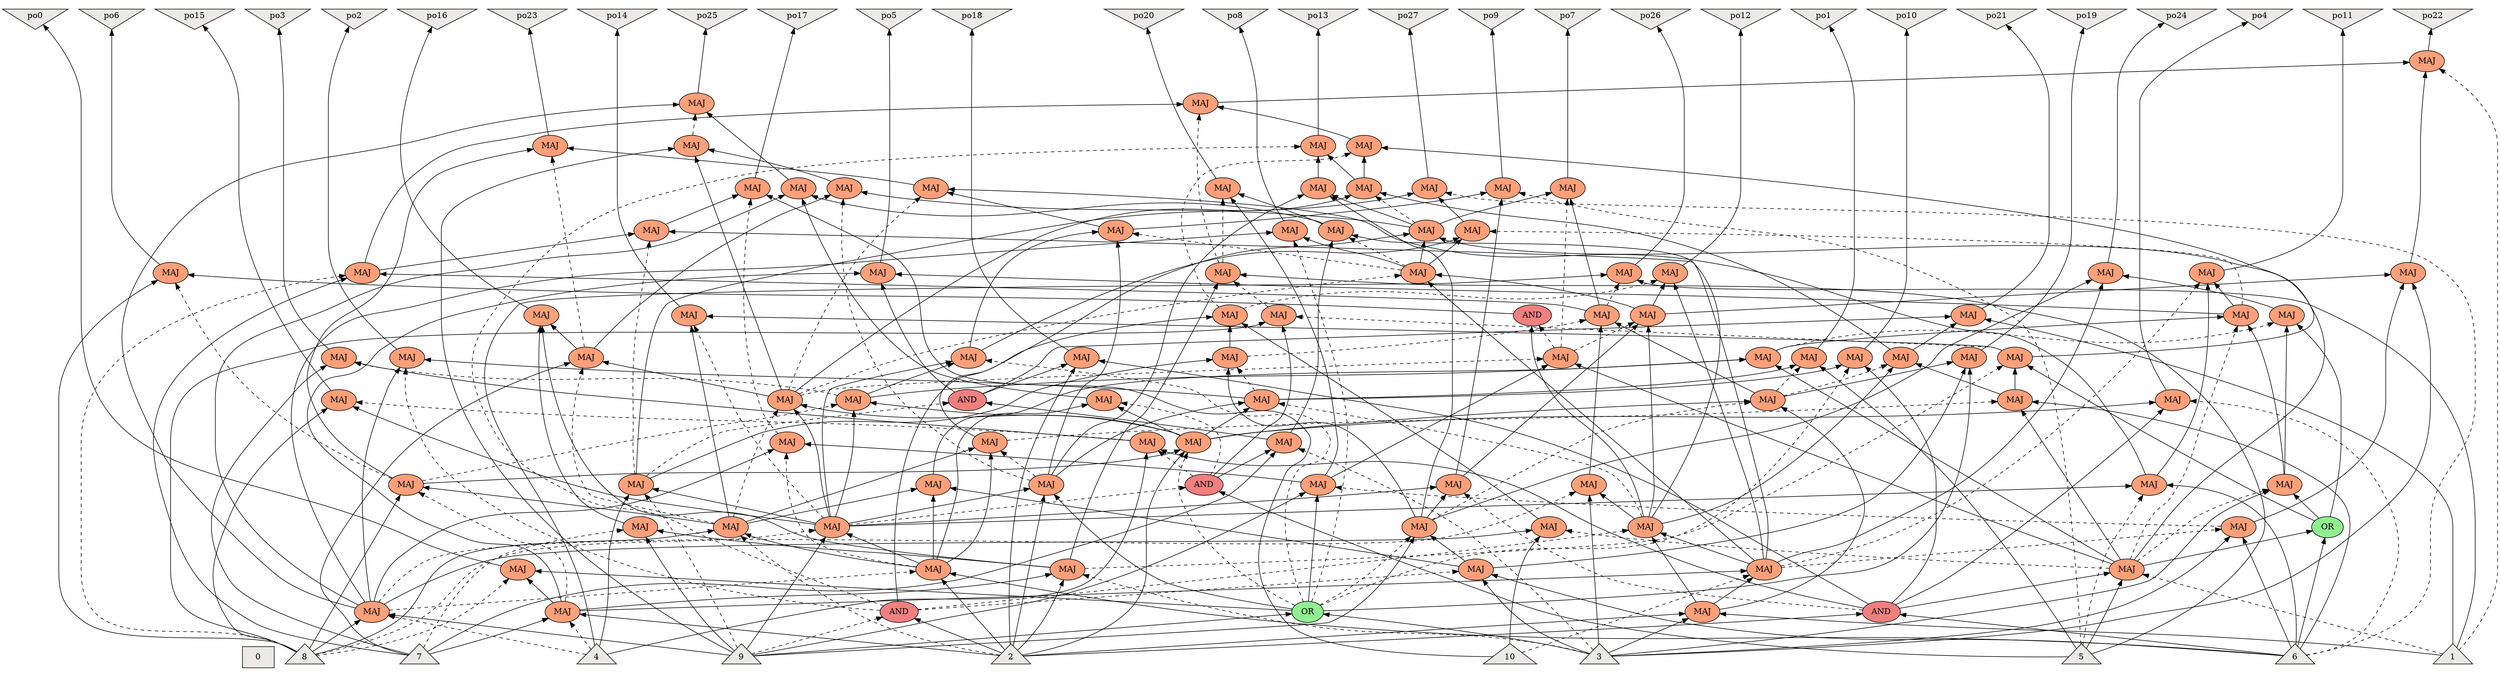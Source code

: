 digraph {
rankdir=BT;
0 [label="0",shape=box,style=filled,fillcolor=snow2]
1 [label="1",shape=triangle,style=filled,fillcolor=snow2]
2 [label="2",shape=triangle,style=filled,fillcolor=snow2]
3 [label="3",shape=triangle,style=filled,fillcolor=snow2]
4 [label="4",shape=triangle,style=filled,fillcolor=snow2]
5 [label="5",shape=triangle,style=filled,fillcolor=snow2]
6 [label="6",shape=triangle,style=filled,fillcolor=snow2]
7 [label="7",shape=triangle,style=filled,fillcolor=snow2]
8 [label="8",shape=triangle,style=filled,fillcolor=snow2]
9 [label="9",shape=triangle,style=filled,fillcolor=snow2]
10 [label="10",shape=triangle,style=filled,fillcolor=snow2]
11 [label="MAJ",shape=ellipse,style=filled,fillcolor=lightsalmon]
12 [label="OR",shape=ellipse,style=filled,fillcolor=palegreen2]
13 [label="MAJ",shape=ellipse,style=filled,fillcolor=lightsalmon]
14 [label="MAJ",shape=ellipse,style=filled,fillcolor=lightsalmon]
15 [label="MAJ",shape=ellipse,style=filled,fillcolor=lightsalmon]
16 [label="MAJ",shape=ellipse,style=filled,fillcolor=lightsalmon]
17 [label="MAJ",shape=ellipse,style=filled,fillcolor=lightsalmon]
18 [label="MAJ",shape=ellipse,style=filled,fillcolor=lightsalmon]
19 [label="MAJ",shape=ellipse,style=filled,fillcolor=lightsalmon]
20 [label="MAJ",shape=ellipse,style=filled,fillcolor=lightsalmon]
21 [label="AND",shape=ellipse,style=filled,fillcolor=lightcoral]
22 [label="MAJ",shape=ellipse,style=filled,fillcolor=lightsalmon]
23 [label="MAJ",shape=ellipse,style=filled,fillcolor=lightsalmon]
24 [label="MAJ",shape=ellipse,style=filled,fillcolor=lightsalmon]
25 [label="MAJ",shape=ellipse,style=filled,fillcolor=lightsalmon]
26 [label="MAJ",shape=ellipse,style=filled,fillcolor=lightsalmon]
27 [label="MAJ",shape=ellipse,style=filled,fillcolor=lightsalmon]
28 [label="MAJ",shape=ellipse,style=filled,fillcolor=lightsalmon]
29 [label="MAJ",shape=ellipse,style=filled,fillcolor=lightsalmon]
30 [label="MAJ",shape=ellipse,style=filled,fillcolor=lightsalmon]
31 [label="MAJ",shape=ellipse,style=filled,fillcolor=lightsalmon]
32 [label="AND",shape=ellipse,style=filled,fillcolor=lightcoral]
33 [label="AND",shape=ellipse,style=filled,fillcolor=lightcoral]
34 [label="MAJ",shape=ellipse,style=filled,fillcolor=lightsalmon]
35 [label="MAJ",shape=ellipse,style=filled,fillcolor=lightsalmon]
36 [label="MAJ",shape=ellipse,style=filled,fillcolor=lightsalmon]
37 [label="MAJ",shape=ellipse,style=filled,fillcolor=lightsalmon]
38 [label="MAJ",shape=ellipse,style=filled,fillcolor=lightsalmon]
39 [label="AND",shape=ellipse,style=filled,fillcolor=lightcoral]
40 [label="MAJ",shape=ellipse,style=filled,fillcolor=lightsalmon]
41 [label="MAJ",shape=ellipse,style=filled,fillcolor=lightsalmon]
42 [label="MAJ",shape=ellipse,style=filled,fillcolor=lightsalmon]
43 [label="OR",shape=ellipse,style=filled,fillcolor=palegreen2]
44 [label="MAJ",shape=ellipse,style=filled,fillcolor=lightsalmon]
45 [label="MAJ",shape=ellipse,style=filled,fillcolor=lightsalmon]
46 [label="MAJ",shape=ellipse,style=filled,fillcolor=lightsalmon]
47 [label="MAJ",shape=ellipse,style=filled,fillcolor=lightsalmon]
48 [label="MAJ",shape=ellipse,style=filled,fillcolor=lightsalmon]
49 [label="MAJ",shape=ellipse,style=filled,fillcolor=lightsalmon]
50 [label="MAJ",shape=ellipse,style=filled,fillcolor=lightsalmon]
51 [label="AND",shape=ellipse,style=filled,fillcolor=lightcoral]
52 [label="MAJ",shape=ellipse,style=filled,fillcolor=lightsalmon]
53 [label="MAJ",shape=ellipse,style=filled,fillcolor=lightsalmon]
54 [label="MAJ",shape=ellipse,style=filled,fillcolor=lightsalmon]
55 [label="MAJ",shape=ellipse,style=filled,fillcolor=lightsalmon]
56 [label="MAJ",shape=ellipse,style=filled,fillcolor=lightsalmon]
57 [label="MAJ",shape=ellipse,style=filled,fillcolor=lightsalmon]
58 [label="MAJ",shape=ellipse,style=filled,fillcolor=lightsalmon]
59 [label="MAJ",shape=ellipse,style=filled,fillcolor=lightsalmon]
60 [label="MAJ",shape=ellipse,style=filled,fillcolor=lightsalmon]
61 [label="MAJ",shape=ellipse,style=filled,fillcolor=lightsalmon]
62 [label="MAJ",shape=ellipse,style=filled,fillcolor=lightsalmon]
63 [label="MAJ",shape=ellipse,style=filled,fillcolor=lightsalmon]
64 [label="MAJ",shape=ellipse,style=filled,fillcolor=lightsalmon]
65 [label="MAJ",shape=ellipse,style=filled,fillcolor=lightsalmon]
66 [label="MAJ",shape=ellipse,style=filled,fillcolor=lightsalmon]
67 [label="MAJ",shape=ellipse,style=filled,fillcolor=lightsalmon]
68 [label="MAJ",shape=ellipse,style=filled,fillcolor=lightsalmon]
69 [label="MAJ",shape=ellipse,style=filled,fillcolor=lightsalmon]
70 [label="MAJ",shape=ellipse,style=filled,fillcolor=lightsalmon]
71 [label="MAJ",shape=ellipse,style=filled,fillcolor=lightsalmon]
72 [label="MAJ",shape=ellipse,style=filled,fillcolor=lightsalmon]
73 [label="MAJ",shape=ellipse,style=filled,fillcolor=lightsalmon]
74 [label="MAJ",shape=ellipse,style=filled,fillcolor=lightsalmon]
75 [label="MAJ",shape=ellipse,style=filled,fillcolor=lightsalmon]
76 [label="MAJ",shape=ellipse,style=filled,fillcolor=lightsalmon]
77 [label="MAJ",shape=ellipse,style=filled,fillcolor=lightsalmon]
78 [label="MAJ",shape=ellipse,style=filled,fillcolor=lightsalmon]
79 [label="MAJ",shape=ellipse,style=filled,fillcolor=lightsalmon]
80 [label="MAJ",shape=ellipse,style=filled,fillcolor=lightsalmon]
81 [label="MAJ",shape=ellipse,style=filled,fillcolor=lightsalmon]
82 [label="MAJ",shape=ellipse,style=filled,fillcolor=lightsalmon]
83 [label="MAJ",shape=ellipse,style=filled,fillcolor=lightsalmon]
84 [label="MAJ",shape=ellipse,style=filled,fillcolor=lightsalmon]
85 [label="MAJ",shape=ellipse,style=filled,fillcolor=lightsalmon]
86 [label="MAJ",shape=ellipse,style=filled,fillcolor=lightsalmon]
87 [label="MAJ",shape=ellipse,style=filled,fillcolor=lightsalmon]
88 [label="MAJ",shape=ellipse,style=filled,fillcolor=lightsalmon]
89 [label="MAJ",shape=ellipse,style=filled,fillcolor=lightsalmon]
90 [label="MAJ",shape=ellipse,style=filled,fillcolor=lightsalmon]
91 [label="MAJ",shape=ellipse,style=filled,fillcolor=lightsalmon]
92 [label="MAJ",shape=ellipse,style=filled,fillcolor=lightsalmon]
93 [label="MAJ",shape=ellipse,style=filled,fillcolor=lightsalmon]
94 [label="MAJ",shape=ellipse,style=filled,fillcolor=lightsalmon]
95 [label="MAJ",shape=ellipse,style=filled,fillcolor=lightsalmon]
96 [label="MAJ",shape=ellipse,style=filled,fillcolor=lightsalmon]
97 [label="MAJ",shape=ellipse,style=filled,fillcolor=lightsalmon]
98 [label="MAJ",shape=ellipse,style=filled,fillcolor=lightsalmon]
99 [label="MAJ",shape=ellipse,style=filled,fillcolor=lightsalmon]
100 [label="MAJ",shape=ellipse,style=filled,fillcolor=lightsalmon]
101 [label="MAJ",shape=ellipse,style=filled,fillcolor=lightsalmon]
102 [label="MAJ",shape=ellipse,style=filled,fillcolor=lightsalmon]
103 [label="MAJ",shape=ellipse,style=filled,fillcolor=lightsalmon]
104 [label="MAJ",shape=ellipse,style=filled,fillcolor=lightsalmon]
105 [label="MAJ",shape=ellipse,style=filled,fillcolor=lightsalmon]
106 [label="MAJ",shape=ellipse,style=filled,fillcolor=lightsalmon]
107 [label="MAJ",shape=ellipse,style=filled,fillcolor=lightsalmon]
108 [label="MAJ",shape=ellipse,style=filled,fillcolor=lightsalmon]
109 [label="MAJ",shape=ellipse,style=filled,fillcolor=lightsalmon]
110 [label="MAJ",shape=ellipse,style=filled,fillcolor=lightsalmon]
po0 [shape=invtriangle,style=filled,fillcolor=snow2]
po1 [shape=invtriangle,style=filled,fillcolor=snow2]
po2 [shape=invtriangle,style=filled,fillcolor=snow2]
po3 [shape=invtriangle,style=filled,fillcolor=snow2]
po4 [shape=invtriangle,style=filled,fillcolor=snow2]
po5 [shape=invtriangle,style=filled,fillcolor=snow2]
po6 [shape=invtriangle,style=filled,fillcolor=snow2]
po7 [shape=invtriangle,style=filled,fillcolor=snow2]
po8 [shape=invtriangle,style=filled,fillcolor=snow2]
po9 [shape=invtriangle,style=filled,fillcolor=snow2]
po10 [shape=invtriangle,style=filled,fillcolor=snow2]
po11 [shape=invtriangle,style=filled,fillcolor=snow2]
po12 [shape=invtriangle,style=filled,fillcolor=snow2]
po13 [shape=invtriangle,style=filled,fillcolor=snow2]
po14 [shape=invtriangle,style=filled,fillcolor=snow2]
po15 [shape=invtriangle,style=filled,fillcolor=snow2]
po16 [shape=invtriangle,style=filled,fillcolor=snow2]
po17 [shape=invtriangle,style=filled,fillcolor=snow2]
po18 [shape=invtriangle,style=filled,fillcolor=snow2]
po19 [shape=invtriangle,style=filled,fillcolor=snow2]
po20 [shape=invtriangle,style=filled,fillcolor=snow2]
po21 [shape=invtriangle,style=filled,fillcolor=snow2]
po22 [shape=invtriangle,style=filled,fillcolor=snow2]
po23 [shape=invtriangle,style=filled,fillcolor=snow2]
po24 [shape=invtriangle,style=filled,fillcolor=snow2]
po25 [shape=invtriangle,style=filled,fillcolor=snow2]
po26 [shape=invtriangle,style=filled,fillcolor=snow2]
po27 [shape=invtriangle,style=filled,fillcolor=snow2]
2 -> 11 [style=solid]
4 -> 11 [style=dashed]
7 -> 11 [style=solid]
3 -> 12 [style=solid]
9 -> 12 [style=solid]
8 -> 13 [style=dashed]
11 -> 13 [style=solid]
12 -> 13 [style=solid]
4 -> 14 [style=dashed]
8 -> 14 [style=solid]
9 -> 14 [style=solid]
2 -> 15 [style=solid]
6 -> 15 [style=solid]
14 -> 15 [style=dashed]
2 -> 16 [style=dashed]
8 -> 16 [style=solid]
15 -> 16 [style=solid]
8 -> 17 [style=solid]
11 -> 17 [style=dashed]
16 -> 17 [style=solid]
2 -> 18 [style=solid]
12 -> 18 [style=dashed]
17 -> 18 [style=solid]
1 -> 19 [style=solid]
2 -> 19 [style=solid]
3 -> 19 [style=solid]
10 -> 20 [style=dashed]
11 -> 20 [style=solid]
19 -> 20 [style=solid]
2 -> 21 [style=solid]
9 -> 21 [style=dashed]
19 -> 22 [style=solid]
20 -> 22 [style=solid]
21 -> 22 [style=dashed]
8 -> 23 [style=dashed]
9 -> 23 [style=solid]
15 -> 23 [style=solid]
2 -> 24 [style=solid]
12 -> 24 [style=solid]
23 -> 24 [style=solid]
18 -> 25 [style=solid]
22 -> 25 [style=dashed]
24 -> 25 [style=solid]
3 -> 26 [style=solid]
6 -> 26 [style=solid]
21 -> 26 [style=dashed]
9 -> 27 [style=solid]
12 -> 27 [style=dashed]
26 -> 27 [style=solid]
18 -> 28 [style=solid]
19 -> 28 [style=solid]
27 -> 28 [style=dashed]
5 -> 29 [style=solid]
25 -> 29 [style=solid]
28 -> 29 [style=dashed]
14 -> 30 [style=solid]
21 -> 30 [style=dashed]
25 -> 30 [style=solid]
17 -> 31 [style=dashed]
18 -> 31 [style=solid]
23 -> 31 [style=solid]
2 -> 32 [style=solid]
6 -> 32 [style=solid]
5 -> 33 [style=solid]
23 -> 33 [style=dashed]
4 -> 34 [style=solid]
32 -> 34 [style=solid]
33 -> 34 [style=dashed]
7 -> 35 [style=solid]
31 -> 35 [style=dashed]
34 -> 35 [style=solid]
6 -> 36 [style=dashed]
18 -> 36 [style=solid]
32 -> 36 [style=solid]
4 -> 37 [style=solid]
9 -> 37 [style=dashed]
23 -> 37 [style=solid]
3 -> 38 [style=dashed]
7 -> 38 [style=solid]
33 -> 38 [style=solid]
37 -> 39 [style=dashed]
38 -> 39 [style=solid]
1 -> 40 [style=dashed]
5 -> 40 [style=solid]
32 -> 40 [style=solid]
15 -> 41 [style=solid]
16 -> 41 [style=solid]
26 -> 41 [style=solid]
31 -> 42 [style=solid]
40 -> 42 [style=solid]
41 -> 42 [style=solid]
6 -> 43 [style=solid]
40 -> 43 [style=solid]
3 -> 44 [style=solid]
40 -> 44 [style=dashed]
43 -> 44 [style=solid]
40 -> 45 [style=dashed]
42 -> 45 [style=solid]
44 -> 45 [style=solid]
11 -> 46 [style=solid]
39 -> 46 [style=solid]
45 -> 46 [style=solid]
3 -> 47 [style=solid]
6 -> 47 [style=solid]
20 -> 47 [style=dashed]
9 -> 48 [style=solid]
12 -> 48 [style=solid]
47 -> 48 [style=dashed]
16 -> 49 [style=dashed]
18 -> 49 [style=solid]
23 -> 49 [style=solid]
40 -> 50 [style=solid]
48 -> 50 [style=solid]
49 -> 50 [style=dashed]
22 -> 51 [style=solid]
50 -> 51 [style=dashed]
8 -> 52 [style=solid]
17 -> 52 [style=dashed]
51 -> 52 [style=solid]
3 -> 53 [style=solid]
14 -> 53 [style=dashed]
22 -> 53 [style=solid]
25 -> 54 [style=dashed]
27 -> 54 [style=solid]
37 -> 54 [style=solid]
28 -> 55 [style=solid]
53 -> 55 [style=solid]
54 -> 55 [style=dashed]
15 -> 56 [style=solid]
16 -> 56 [style=solid]
24 -> 56 [style=dashed]
23 -> 57 [style=solid]
27 -> 57 [style=solid]
32 -> 57 [style=dashed]
22 -> 58 [style=solid]
50 -> 58 [style=dashed]
57 -> 58 [style=solid]
20 -> 59 [style=solid]
49 -> 59 [style=dashed]
58 -> 59 [style=solid]
40 -> 60 [style=solid]
56 -> 60 [style=solid]
59 -> 60 [style=solid]
50 -> 61 [style=dashed]
55 -> 61 [style=solid]
60 -> 61 [style=solid]
12 -> 62 [style=dashed]
14 -> 62 [style=solid]
59 -> 62 [style=solid]
12 -> 63 [style=dashed]
23 -> 63 [style=solid]
31 -> 63 [style=solid]
24 -> 64 [style=solid]
59 -> 64 [style=dashed]
63 -> 64 [style=solid]
5 -> 65 [style=dashed]
57 -> 65 [style=solid]
64 -> 65 [style=solid]
12 -> 66 [style=dashed]
25 -> 66 [style=solid]
32 -> 66 [style=solid]
5 -> 67 [style=dashed]
6 -> 67 [style=solid]
23 -> 67 [style=solid]
20 -> 68 [style=dashed]
45 -> 68 [style=solid]
67 -> 68 [style=solid]
10 -> 69 [style=solid]
14 -> 69 [style=solid]
40 -> 69 [style=dashed]
21 -> 70 [style=solid]
54 -> 70 [style=solid]
69 -> 70 [style=solid]
20 -> 71 [style=solid]
58 -> 71 [style=solid]
70 -> 71 [style=dashed]
24 -> 72 [style=solid]
27 -> 72 [style=solid]
60 -> 72 [style=solid]
6 -> 73 [style=solid]
40 -> 73 [style=solid]
56 -> 73 [style=dashed]
22 -> 74 [style=solid]
28 -> 74 [style=dashed]
73 -> 74 [style=solid]
49 -> 75 [style=solid]
60 -> 75 [style=dashed]
74 -> 75 [style=solid]
21 -> 76 [style=dashed]
72 -> 76 [style=solid]
75 -> 76 [style=solid]
2 -> 77 [style=solid]
3 -> 77 [style=dashed]
11 -> 77 [style=solid]
43 -> 78 [style=solid]
73 -> 78 [style=solid]
77 -> 78 [style=dashed]
16 -> 79 [style=solid]
23 -> 79 [style=dashed]
78 -> 79 [style=solid]
8 -> 80 [style=solid]
23 -> 80 [style=solid]
34 -> 80 [style=dashed]
7 -> 81 [style=dashed]
9 -> 81 [style=solid]
77 -> 81 [style=solid]
7 -> 82 [style=solid]
16 -> 82 [style=dashed]
49 -> 82 [style=solid]
77 -> 83 [style=solid]
81 -> 83 [style=solid]
82 -> 83 [style=solid]
14 -> 84 [style=solid]
15 -> 84 [style=dashed]
48 -> 84 [style=solid]
7 -> 85 [style=solid]
8 -> 85 [style=dashed]
55 -> 85 [style=solid]
20 -> 86 [style=solid]
37 -> 86 [style=dashed]
85 -> 86 [style=solid]
10 -> 87 [style=solid]
84 -> 87 [style=dashed]
86 -> 87 [style=solid]
2 -> 88 [style=solid]
32 -> 88 [style=solid]
39 -> 88 [style=solid]
12 -> 89 [style=solid]
26 -> 89 [style=solid]
28 -> 89 [style=solid]
22 -> 90 [style=solid]
38 -> 90 [style=solid]
59 -> 90 [style=dashed]
8 -> 91 [style=solid]
33 -> 91 [style=solid]
78 -> 91 [style=dashed]
5 -> 92 [style=solid]
77 -> 92 [style=solid]
91 -> 92 [style=dashed]
48 -> 93 [style=solid]
90 -> 93 [style=solid]
92 -> 93 [style=dashed]
1 -> 94 [style=solid]
39 -> 94 [style=solid]
74 -> 94 [style=solid]
3 -> 95 [style=solid]
47 -> 95 [style=solid]
58 -> 95 [style=solid]
70 -> 96 [style=dashed]
75 -> 96 [style=solid]
78 -> 96 [style=solid]
85 -> 97 [style=solid]
92 -> 97 [style=dashed]
96 -> 97 [style=solid]
1 -> 98 [style=dashed]
95 -> 98 [style=solid]
97 -> 98 [style=solid]
49 -> 99 [style=dashed]
64 -> 99 [style=solid]
67 -> 99 [style=solid]
17 -> 100 [style=solid]
82 -> 100 [style=dashed]
99 -> 100 [style=solid]
42 -> 101 [style=dashed]
43 -> 101 [style=solid]
44 -> 101 [style=solid]
20 -> 102 [style=solid]
27 -> 102 [style=solid]
101 -> 102 [style=solid]
15 -> 103 [style=solid]
18 -> 103 [style=solid]
33 -> 103 [style=dashed]
14 -> 104 [style=solid]
90 -> 104 [style=solid]
103 -> 104 [style=solid]
24 -> 105 [style=dashed]
60 -> 105 [style=solid]
82 -> 105 [style=solid]
9 -> 106 [style=solid]
49 -> 106 [style=solid]
105 -> 106 [style=solid]
14 -> 107 [style=solid]
104 -> 107 [style=solid]
106 -> 107 [style=dashed]
1 -> 108 [style=solid]
4 -> 108 [style=solid]
55 -> 108 [style=dashed]
45 -> 109 [style=dashed]
59 -> 109 [style=solid]
63 -> 109 [style=solid]
6 -> 110 [style=dashed]
37 -> 110 [style=solid]
109 -> 110 [style=solid]
13 -> po0 [style=solid]
29 -> po1 [style=solid]
30 -> po2 [style=solid]
35 -> po3 [style=solid]
36 -> po4 [style=solid]
46 -> po5 [style=solid]
52 -> po6 [style=solid]
61 -> po7 [style=solid]
62 -> po8 [style=solid]
65 -> po9 [style=solid]
66 -> po10 [style=solid]
68 -> po11 [style=solid]
71 -> po12 [style=solid]
76 -> po13 [style=solid]
79 -> po14 [style=solid]
80 -> po15 [style=solid]
83 -> po16 [style=solid]
87 -> po17 [style=solid]
88 -> po18 [style=solid]
89 -> po19 [style=solid]
93 -> po20 [style=solid]
94 -> po21 [style=solid]
98 -> po22 [style=solid]
100 -> po23 [style=solid]
102 -> po24 [style=solid]
107 -> po25 [style=solid]
108 -> po26 [style=solid]
110 -> po27 [style=solid]
{rank = same; 0; 1; 2; 3; 4; 5; 6; 7; 8; 9; 10; }
{rank = same; 11; 12; 14; 19; 21; 32; }
{rank = same; 13; 15; 20; 26; 40; 77; }
{rank = same; 16; 22; 23; 27; 43; 47; 69; 81; }
{rank = same; 17; 24; 33; 37; 41; 44; 48; 53; 57; 67; }
{rank = same; 18; 34; 38; 56; 84; }
{rank = same; 25; 28; 31; 36; 39; 49; 73; 80; 103; }
{rank = same; 29; 30; 35; 42; 50; 54; 63; 66; 74; 78; 82; 88; 89; }
{rank = same; 45; 51; 55; 58; 70; 79; 83; 91; 94; 101; }
{rank = same; 46; 52; 59; 68; 71; 85; 92; 95; 102; 108; }
{rank = same; 60; 62; 64; 86; 90; 109; }
{rank = same; 61; 65; 72; 75; 87; 93; 99; 104; 105; 110; }
{rank = same; 76; 96; 100; 106; }
{rank = same; 97; 107; }
{rank = same; 98; }
{rank = same; po0; po1; po2; po3; po4; po5; po6; po7; po8; po9; po10; po11; po12; po13; po14; po15; po16; po17; po18; po19; po20; po21; po22; po23; po24; po25; po26; po27; }
}
